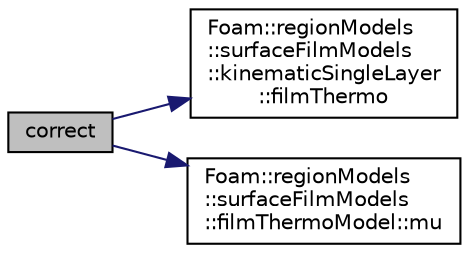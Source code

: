 digraph "correct"
{
  bgcolor="transparent";
  edge [fontname="Helvetica",fontsize="10",labelfontname="Helvetica",labelfontsize="10"];
  node [fontname="Helvetica",fontsize="10",shape=record];
  rankdir="LR";
  Node1 [label="correct",height=0.2,width=0.4,color="black", fillcolor="grey75", style="filled", fontcolor="black"];
  Node1 -> Node2 [color="midnightblue",fontsize="10",style="solid",fontname="Helvetica"];
  Node2 [label="Foam::regionModels\l::surfaceFilmModels\l::kinematicSingleLayer\l::filmThermo",height=0.2,width=0.4,color="black",URL="$a01237.html#a96cac319b64b434fc68764c8d1e3a064",tooltip="Film thermo. "];
  Node1 -> Node3 [color="midnightblue",fontsize="10",style="solid",fontname="Helvetica"];
  Node3 [label="Foam::regionModels\l::surfaceFilmModels\l::filmThermoModel::mu",height=0.2,width=0.4,color="black",URL="$a00791.html#a13eec18c3284d9c7f9af82706d1a793f",tooltip="Return dynamic viscosity [Pa.s]. "];
}
